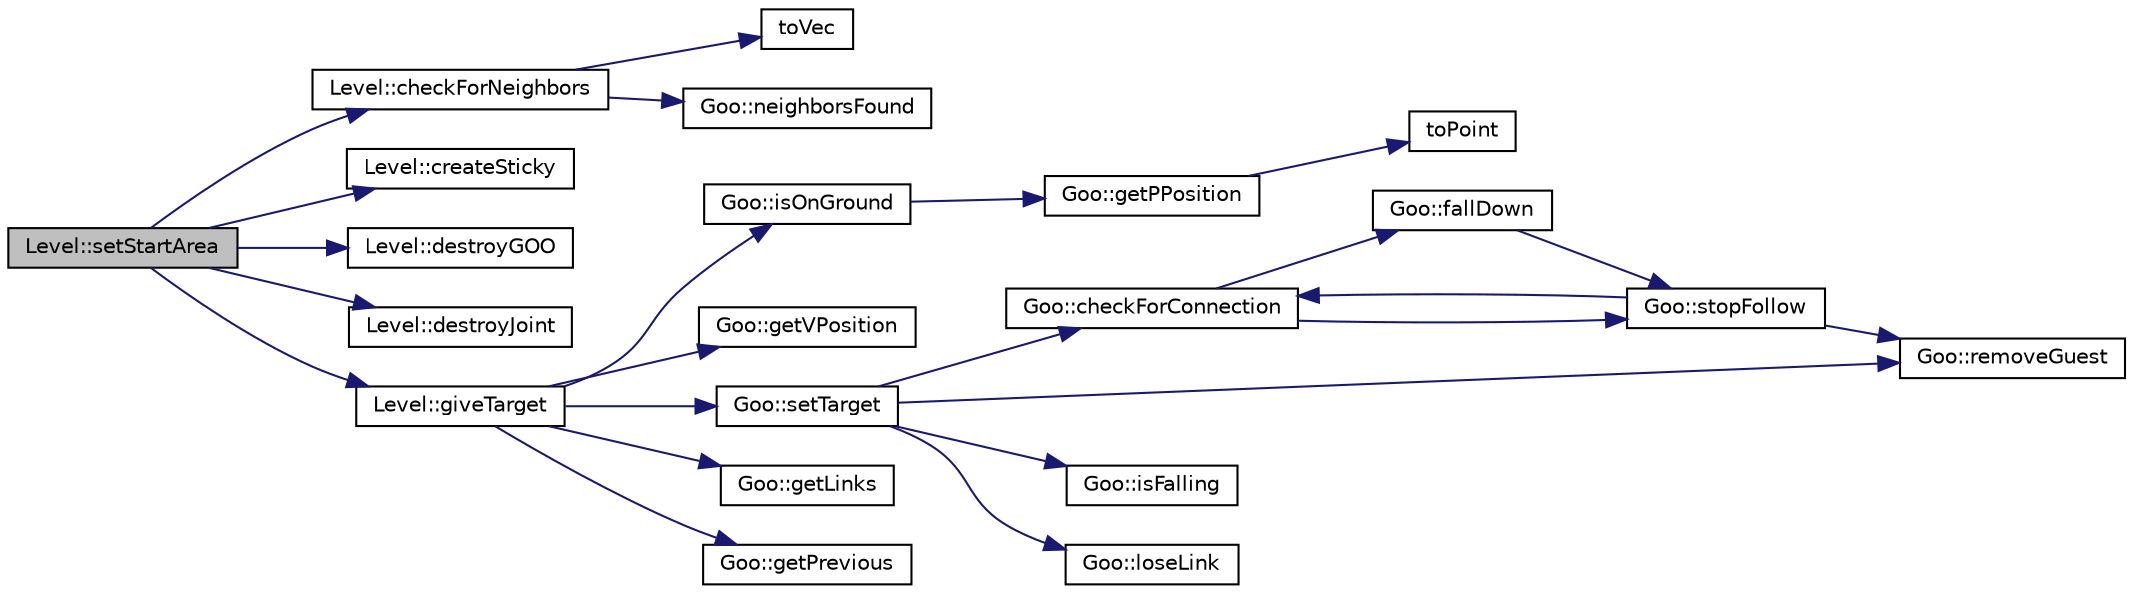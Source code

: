 digraph G
{
  edge [fontname="Helvetica",fontsize="10",labelfontname="Helvetica",labelfontsize="10"];
  node [fontname="Helvetica",fontsize="10",shape=record];
  rankdir="LR";
  Node1 [label="Level::setStartArea",height=0.2,width=0.4,color="black", fillcolor="grey75", style="filled" fontcolor="black"];
  Node1 -> Node2 [color="midnightblue",fontsize="10",style="solid",fontname="Helvetica"];
  Node2 [label="Level::checkForNeighbors",height=0.2,width=0.4,color="black", fillcolor="white", style="filled",URL="$classLevel.html#abf371e69e0fabb441781b653a5050b21"];
  Node2 -> Node3 [color="midnightblue",fontsize="10",style="solid",fontname="Helvetica"];
  Node3 [label="toVec",height=0.2,width=0.4,color="black", fillcolor="white", style="filled",URL="$tools_8h.html#a8dfdc7a5f23df015bdc2dd317531c528",tooltip="Convert a QPoint in a b2Vec2."];
  Node2 -> Node4 [color="midnightblue",fontsize="10",style="solid",fontname="Helvetica"];
  Node4 [label="Goo::neighborsFound",height=0.2,width=0.4,color="black", fillcolor="white", style="filled",URL="$classGoo.html#a85f0c29070ee176b158be505f600412f"];
  Node1 -> Node5 [color="midnightblue",fontsize="10",style="solid",fontname="Helvetica"];
  Node5 [label="Level::createSticky",height=0.2,width=0.4,color="black", fillcolor="white", style="filled",URL="$classLevel.html#a6c88d2a5814b2d02be942c7ff625c381"];
  Node1 -> Node6 [color="midnightblue",fontsize="10",style="solid",fontname="Helvetica"];
  Node6 [label="Level::destroyGOO",height=0.2,width=0.4,color="black", fillcolor="white", style="filled",URL="$classLevel.html#ae089b575f8ec32ee76f0eff8df5f27e4"];
  Node1 -> Node7 [color="midnightblue",fontsize="10",style="solid",fontname="Helvetica"];
  Node7 [label="Level::destroyJoint",height=0.2,width=0.4,color="black", fillcolor="white", style="filled",URL="$classLevel.html#a10d0cb1d3ed6a596c62b3411c2f5bd9d"];
  Node1 -> Node8 [color="midnightblue",fontsize="10",style="solid",fontname="Helvetica"];
  Node8 [label="Level::giveTarget",height=0.2,width=0.4,color="black", fillcolor="white", style="filled",URL="$classLevel.html#a1e14fd63a3738f7ccf24c0a8ce144452"];
  Node8 -> Node9 [color="midnightblue",fontsize="10",style="solid",fontname="Helvetica"];
  Node9 [label="Goo::isOnGround",height=0.2,width=0.4,color="black", fillcolor="white", style="filled",URL="$classGoo.html#a04c2cdf3935c1ac934995d0c689bfe76"];
  Node9 -> Node10 [color="midnightblue",fontsize="10",style="solid",fontname="Helvetica"];
  Node10 [label="Goo::getPPosition",height=0.2,width=0.4,color="black", fillcolor="white", style="filled",URL="$classGoo.html#a7396488f837512c3e887f15fb82dcb8f"];
  Node10 -> Node11 [color="midnightblue",fontsize="10",style="solid",fontname="Helvetica"];
  Node11 [label="toPoint",height=0.2,width=0.4,color="black", fillcolor="white", style="filled",URL="$tools_8h.html#a94f703d943194650c89dfc581bab6b14",tooltip="Convert a b2Vec2 in a QPoint."];
  Node8 -> Node12 [color="midnightblue",fontsize="10",style="solid",fontname="Helvetica"];
  Node12 [label="Goo::getVPosition",height=0.2,width=0.4,color="black", fillcolor="white", style="filled",URL="$classGoo.html#aa73714c6bc45881fadb6638d11c884bd"];
  Node8 -> Node13 [color="midnightblue",fontsize="10",style="solid",fontname="Helvetica"];
  Node13 [label="Goo::setTarget",height=0.2,width=0.4,color="black", fillcolor="white", style="filled",URL="$classGoo.html#add721a1deb890d600e912c3060322d5a"];
  Node13 -> Node14 [color="midnightblue",fontsize="10",style="solid",fontname="Helvetica"];
  Node14 [label="Goo::checkForConnection",height=0.2,width=0.4,color="black", fillcolor="white", style="filled",URL="$classGoo.html#abfc4ee3aa7503c26f1bd4e2024f666e4"];
  Node14 -> Node15 [color="midnightblue",fontsize="10",style="solid",fontname="Helvetica"];
  Node15 [label="Goo::fallDown",height=0.2,width=0.4,color="black", fillcolor="white", style="filled",URL="$classGoo.html#aefb4ce872af2583c479f2b41d9b494ab"];
  Node15 -> Node16 [color="midnightblue",fontsize="10",style="solid",fontname="Helvetica"];
  Node16 [label="Goo::stopFollow",height=0.2,width=0.4,color="black", fillcolor="white", style="filled",URL="$classGoo.html#a83a93e67d95635456f9bf4bcfb1ccf32"];
  Node16 -> Node14 [color="midnightblue",fontsize="10",style="solid",fontname="Helvetica"];
  Node16 -> Node17 [color="midnightblue",fontsize="10",style="solid",fontname="Helvetica"];
  Node17 [label="Goo::removeGuest",height=0.2,width=0.4,color="black", fillcolor="white", style="filled",URL="$classGoo.html#a048114698e7a5f9912bfc09f19470264"];
  Node14 -> Node16 [color="midnightblue",fontsize="10",style="solid",fontname="Helvetica"];
  Node13 -> Node18 [color="midnightblue",fontsize="10",style="solid",fontname="Helvetica"];
  Node18 [label="Goo::isFalling",height=0.2,width=0.4,color="black", fillcolor="white", style="filled",URL="$classGoo.html#a53158659a709175d3ed4f93a62eced46"];
  Node13 -> Node19 [color="midnightblue",fontsize="10",style="solid",fontname="Helvetica"];
  Node19 [label="Goo::loseLink",height=0.2,width=0.4,color="black", fillcolor="white", style="filled",URL="$classGoo.html#a8dbb600f747f7e1bd4bc47629cbc9ec9"];
  Node13 -> Node17 [color="midnightblue",fontsize="10",style="solid",fontname="Helvetica"];
  Node8 -> Node20 [color="midnightblue",fontsize="10",style="solid",fontname="Helvetica"];
  Node20 [label="Goo::getLinks",height=0.2,width=0.4,color="black", fillcolor="white", style="filled",URL="$classGoo.html#a2a9a61963398643e954cac8e9c4d665f"];
  Node8 -> Node21 [color="midnightblue",fontsize="10",style="solid",fontname="Helvetica"];
  Node21 [label="Goo::getPrevious",height=0.2,width=0.4,color="black", fillcolor="white", style="filled",URL="$classGoo.html#af935bcc29fd4704a283ec39e7c4c0b89"];
}
